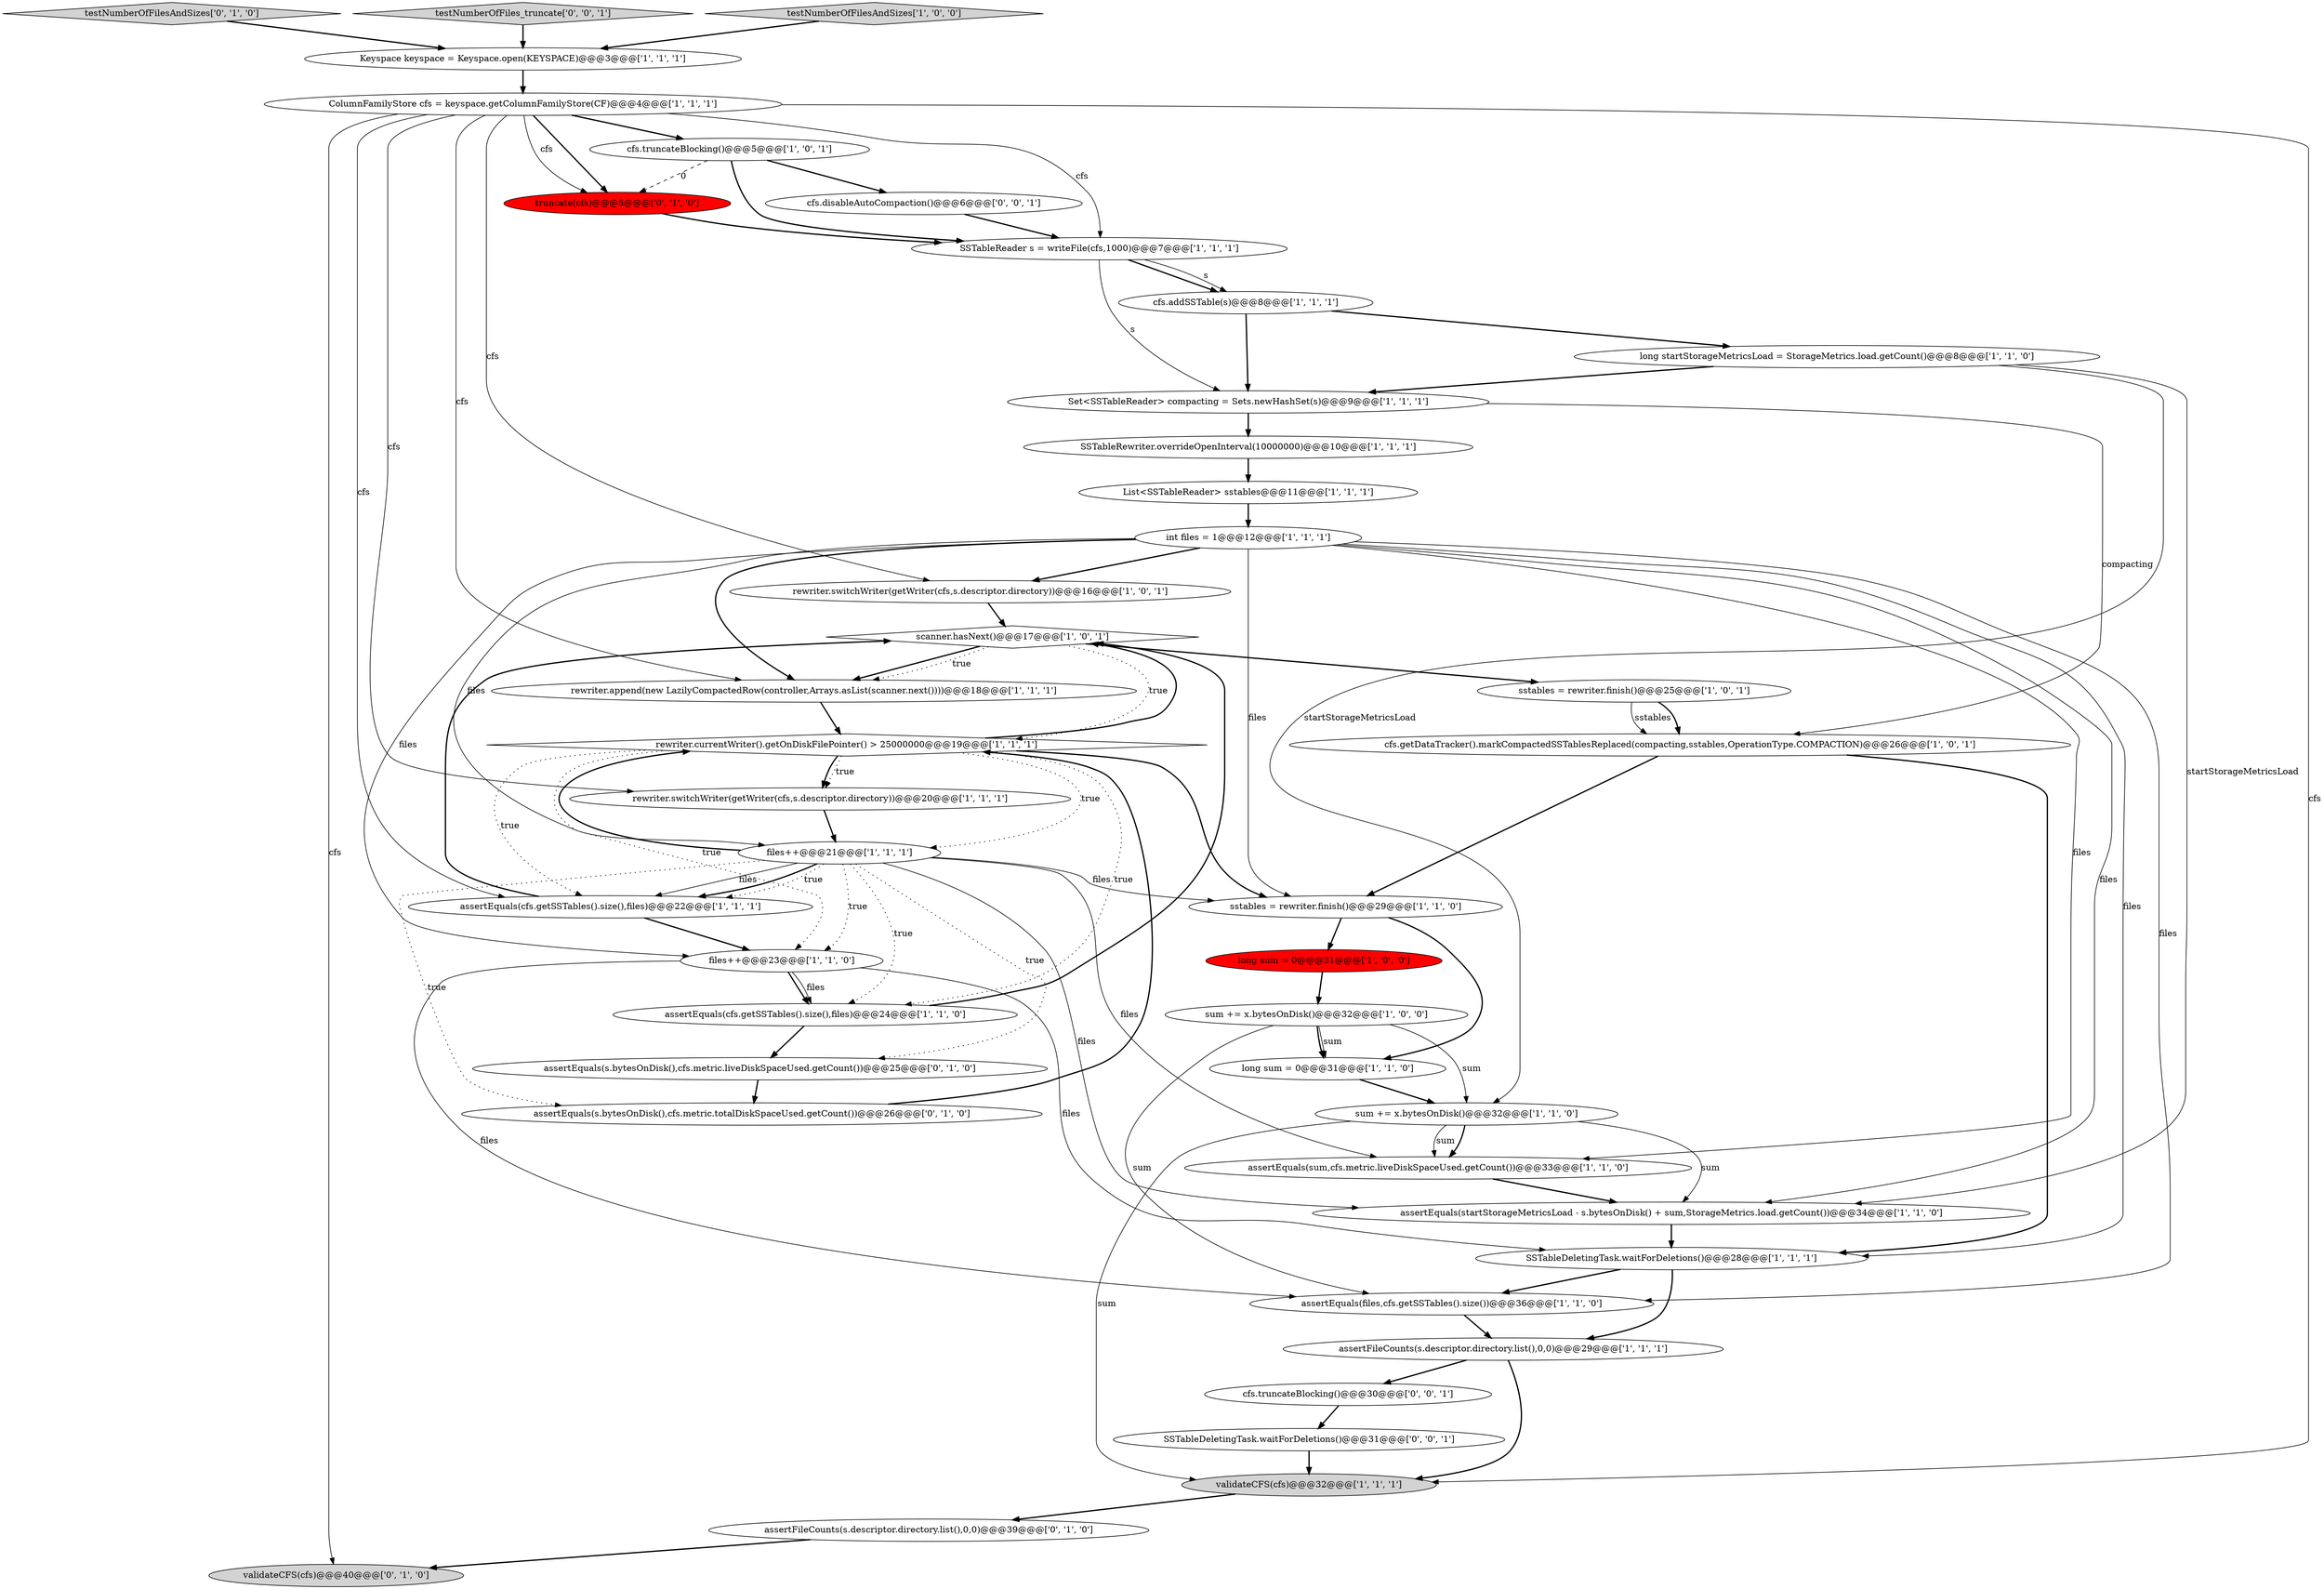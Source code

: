 digraph {
3 [style = filled, label = "SSTableDeletingTask.waitForDeletions()@@@28@@@['1', '1', '1']", fillcolor = white, shape = ellipse image = "AAA0AAABBB1BBB"];
38 [style = filled, label = "assertEquals(s.bytesOnDisk(),cfs.metric.totalDiskSpaceUsed.getCount())@@@26@@@['0', '1', '0']", fillcolor = white, shape = ellipse image = "AAA0AAABBB2BBB"];
0 [style = filled, label = "SSTableRewriter.overrideOpenInterval(10000000)@@@10@@@['1', '1', '1']", fillcolor = white, shape = ellipse image = "AAA0AAABBB1BBB"];
37 [style = filled, label = "assertEquals(s.bytesOnDisk(),cfs.metric.liveDiskSpaceUsed.getCount())@@@25@@@['0', '1', '0']", fillcolor = white, shape = ellipse image = "AAA0AAABBB2BBB"];
27 [style = filled, label = "scanner.hasNext()@@@17@@@['1', '0', '1']", fillcolor = white, shape = diamond image = "AAA0AAABBB1BBB"];
39 [style = filled, label = "SSTableDeletingTask.waitForDeletions()@@@31@@@['0', '0', '1']", fillcolor = white, shape = ellipse image = "AAA0AAABBB3BBB"];
1 [style = filled, label = "rewriter.switchWriter(getWriter(cfs,s.descriptor.directory))@@@16@@@['1', '0', '1']", fillcolor = white, shape = ellipse image = "AAA0AAABBB1BBB"];
5 [style = filled, label = "rewriter.currentWriter().getOnDiskFilePointer() > 25000000@@@19@@@['1', '1', '1']", fillcolor = white, shape = diamond image = "AAA0AAABBB1BBB"];
32 [style = filled, label = "assertFileCounts(s.descriptor.directory.list(),0,0)@@@29@@@['1', '1', '1']", fillcolor = white, shape = ellipse image = "AAA0AAABBB1BBB"];
17 [style = filled, label = "sstables = rewriter.finish()@@@29@@@['1', '1', '0']", fillcolor = white, shape = ellipse image = "AAA0AAABBB1BBB"];
35 [style = filled, label = "testNumberOfFilesAndSizes['0', '1', '0']", fillcolor = lightgray, shape = diamond image = "AAA0AAABBB2BBB"];
23 [style = filled, label = "files++@@@23@@@['1', '1', '0']", fillcolor = white, shape = ellipse image = "AAA0AAABBB1BBB"];
15 [style = filled, label = "rewriter.switchWriter(getWriter(cfs,s.descriptor.directory))@@@20@@@['1', '1', '1']", fillcolor = white, shape = ellipse image = "AAA0AAABBB1BBB"];
2 [style = filled, label = "sum += x.bytesOnDisk()@@@32@@@['1', '0', '0']", fillcolor = white, shape = ellipse image = "AAA0AAABBB1BBB"];
16 [style = filled, label = "assertEquals(sum,cfs.metric.liveDiskSpaceUsed.getCount())@@@33@@@['1', '1', '0']", fillcolor = white, shape = ellipse image = "AAA0AAABBB1BBB"];
13 [style = filled, label = "Keyspace keyspace = Keyspace.open(KEYSPACE)@@@3@@@['1', '1', '1']", fillcolor = white, shape = ellipse image = "AAA0AAABBB1BBB"];
42 [style = filled, label = "testNumberOfFiles_truncate['0', '0', '1']", fillcolor = lightgray, shape = diamond image = "AAA0AAABBB3BBB"];
18 [style = filled, label = "assertEquals(cfs.getSSTables().size(),files)@@@22@@@['1', '1', '1']", fillcolor = white, shape = ellipse image = "AAA0AAABBB1BBB"];
22 [style = filled, label = "ColumnFamilyStore cfs = keyspace.getColumnFamilyStore(CF)@@@4@@@['1', '1', '1']", fillcolor = white, shape = ellipse image = "AAA0AAABBB1BBB"];
25 [style = filled, label = "cfs.getDataTracker().markCompactedSSTablesReplaced(compacting,sstables,OperationType.COMPACTION)@@@26@@@['1', '0', '1']", fillcolor = white, shape = ellipse image = "AAA0AAABBB1BBB"];
7 [style = filled, label = "files++@@@21@@@['1', '1', '1']", fillcolor = white, shape = ellipse image = "AAA0AAABBB1BBB"];
8 [style = filled, label = "testNumberOfFilesAndSizes['1', '0', '0']", fillcolor = lightgray, shape = diamond image = "AAA0AAABBB1BBB"];
9 [style = filled, label = "sstables = rewriter.finish()@@@25@@@['1', '0', '1']", fillcolor = white, shape = ellipse image = "AAA0AAABBB1BBB"];
21 [style = filled, label = "cfs.addSSTable(s)@@@8@@@['1', '1', '1']", fillcolor = white, shape = ellipse image = "AAA0AAABBB1BBB"];
36 [style = filled, label = "validateCFS(cfs)@@@40@@@['0', '1', '0']", fillcolor = lightgray, shape = ellipse image = "AAA0AAABBB2BBB"];
12 [style = filled, label = "assertEquals(cfs.getSSTables().size(),files)@@@24@@@['1', '1', '0']", fillcolor = white, shape = ellipse image = "AAA0AAABBB1BBB"];
6 [style = filled, label = "List<SSTableReader> sstables@@@11@@@['1', '1', '1']", fillcolor = white, shape = ellipse image = "AAA0AAABBB1BBB"];
31 [style = filled, label = "validateCFS(cfs)@@@32@@@['1', '1', '1']", fillcolor = lightgray, shape = ellipse image = "AAA0AAABBB1BBB"];
29 [style = filled, label = "int files = 1@@@12@@@['1', '1', '1']", fillcolor = white, shape = ellipse image = "AAA0AAABBB1BBB"];
10 [style = filled, label = "rewriter.append(new LazilyCompactedRow(controller,Arrays.asList(scanner.next())))@@@18@@@['1', '1', '1']", fillcolor = white, shape = ellipse image = "AAA0AAABBB1BBB"];
14 [style = filled, label = "Set<SSTableReader> compacting = Sets.newHashSet(s)@@@9@@@['1', '1', '1']", fillcolor = white, shape = ellipse image = "AAA0AAABBB1BBB"];
30 [style = filled, label = "long sum = 0@@@31@@@['1', '1', '0']", fillcolor = white, shape = ellipse image = "AAA0AAABBB1BBB"];
4 [style = filled, label = "SSTableReader s = writeFile(cfs,1000)@@@7@@@['1', '1', '1']", fillcolor = white, shape = ellipse image = "AAA0AAABBB1BBB"];
34 [style = filled, label = "assertFileCounts(s.descriptor.directory.list(),0,0)@@@39@@@['0', '1', '0']", fillcolor = white, shape = ellipse image = "AAA0AAABBB2BBB"];
40 [style = filled, label = "cfs.disableAutoCompaction()@@@6@@@['0', '0', '1']", fillcolor = white, shape = ellipse image = "AAA0AAABBB3BBB"];
26 [style = filled, label = "assertEquals(files,cfs.getSSTables().size())@@@36@@@['1', '1', '0']", fillcolor = white, shape = ellipse image = "AAA0AAABBB1BBB"];
28 [style = filled, label = "long startStorageMetricsLoad = StorageMetrics.load.getCount()@@@8@@@['1', '1', '0']", fillcolor = white, shape = ellipse image = "AAA0AAABBB1BBB"];
19 [style = filled, label = "sum += x.bytesOnDisk()@@@32@@@['1', '1', '0']", fillcolor = white, shape = ellipse image = "AAA0AAABBB1BBB"];
41 [style = filled, label = "cfs.truncateBlocking()@@@30@@@['0', '0', '1']", fillcolor = white, shape = ellipse image = "AAA0AAABBB3BBB"];
33 [style = filled, label = "truncate(cfs)@@@5@@@['0', '1', '0']", fillcolor = red, shape = ellipse image = "AAA1AAABBB2BBB"];
24 [style = filled, label = "cfs.truncateBlocking()@@@5@@@['1', '0', '1']", fillcolor = white, shape = ellipse image = "AAA0AAABBB1BBB"];
20 [style = filled, label = "long sum = 0@@@31@@@['1', '0', '0']", fillcolor = red, shape = ellipse image = "AAA1AAABBB1BBB"];
11 [style = filled, label = "assertEquals(startStorageMetricsLoad - s.bytesOnDisk() + sum,StorageMetrics.load.getCount())@@@34@@@['1', '1', '0']", fillcolor = white, shape = ellipse image = "AAA0AAABBB1BBB"];
40->4 [style = bold, label=""];
22->18 [style = solid, label="cfs"];
5->18 [style = dotted, label="true"];
7->16 [style = solid, label="files"];
5->23 [style = dotted, label="true"];
27->9 [style = bold, label=""];
1->27 [style = bold, label=""];
19->31 [style = solid, label="sum"];
5->15 [style = bold, label=""];
14->25 [style = solid, label="compacting"];
29->17 [style = solid, label="files"];
5->12 [style = dotted, label="true"];
28->14 [style = bold, label=""];
6->29 [style = bold, label=""];
21->28 [style = bold, label=""];
2->19 [style = solid, label="sum"];
39->31 [style = bold, label=""];
37->38 [style = bold, label=""];
23->12 [style = bold, label=""];
13->22 [style = bold, label=""];
29->1 [style = bold, label=""];
29->26 [style = solid, label="files"];
9->25 [style = solid, label="sstables"];
7->17 [style = solid, label="files"];
22->15 [style = solid, label="cfs"];
17->20 [style = bold, label=""];
22->10 [style = solid, label="cfs"];
22->4 [style = solid, label="cfs"];
22->33 [style = bold, label=""];
26->32 [style = bold, label=""];
24->33 [style = dashed, label="0"];
25->3 [style = bold, label=""];
29->11 [style = solid, label="files"];
4->21 [style = bold, label=""];
28->19 [style = solid, label="startStorageMetricsLoad"];
24->40 [style = bold, label=""];
2->30 [style = solid, label="sum"];
5->17 [style = bold, label=""];
7->18 [style = solid, label="files"];
12->37 [style = bold, label=""];
7->12 [style = dotted, label="true"];
30->19 [style = bold, label=""];
7->5 [style = bold, label=""];
7->23 [style = dotted, label="true"];
5->7 [style = dotted, label="true"];
34->36 [style = bold, label=""];
23->3 [style = solid, label="files"];
32->31 [style = bold, label=""];
4->21 [style = solid, label="s"];
38->5 [style = bold, label=""];
18->23 [style = bold, label=""];
23->26 [style = solid, label="files"];
33->4 [style = bold, label=""];
3->26 [style = bold, label=""];
29->16 [style = solid, label="files"];
25->17 [style = bold, label=""];
5->15 [style = dotted, label="true"];
31->34 [style = bold, label=""];
19->16 [style = bold, label=""];
10->5 [style = bold, label=""];
11->3 [style = bold, label=""];
27->10 [style = bold, label=""];
29->3 [style = solid, label="files"];
7->18 [style = bold, label=""];
19->16 [style = solid, label="sum"];
22->33 [style = solid, label="cfs"];
29->10 [style = bold, label=""];
7->18 [style = dotted, label="true"];
32->41 [style = bold, label=""];
22->36 [style = solid, label="cfs"];
12->27 [style = bold, label=""];
4->14 [style = solid, label="s"];
8->13 [style = bold, label=""];
21->14 [style = bold, label=""];
23->12 [style = solid, label="files"];
27->5 [style = dotted, label="true"];
42->13 [style = bold, label=""];
16->11 [style = bold, label=""];
15->7 [style = bold, label=""];
0->6 [style = bold, label=""];
22->1 [style = solid, label="cfs"];
28->11 [style = solid, label="startStorageMetricsLoad"];
27->10 [style = dotted, label="true"];
29->23 [style = solid, label="files"];
19->11 [style = solid, label="sum"];
17->30 [style = bold, label=""];
22->31 [style = solid, label="cfs"];
7->38 [style = dotted, label="true"];
7->37 [style = dotted, label="true"];
2->26 [style = solid, label="sum"];
29->7 [style = solid, label="files"];
20->2 [style = bold, label=""];
24->4 [style = bold, label=""];
14->0 [style = bold, label=""];
18->27 [style = bold, label=""];
9->25 [style = bold, label=""];
7->11 [style = solid, label="files"];
5->27 [style = bold, label=""];
22->24 [style = bold, label=""];
41->39 [style = bold, label=""];
2->30 [style = bold, label=""];
35->13 [style = bold, label=""];
3->32 [style = bold, label=""];
}

